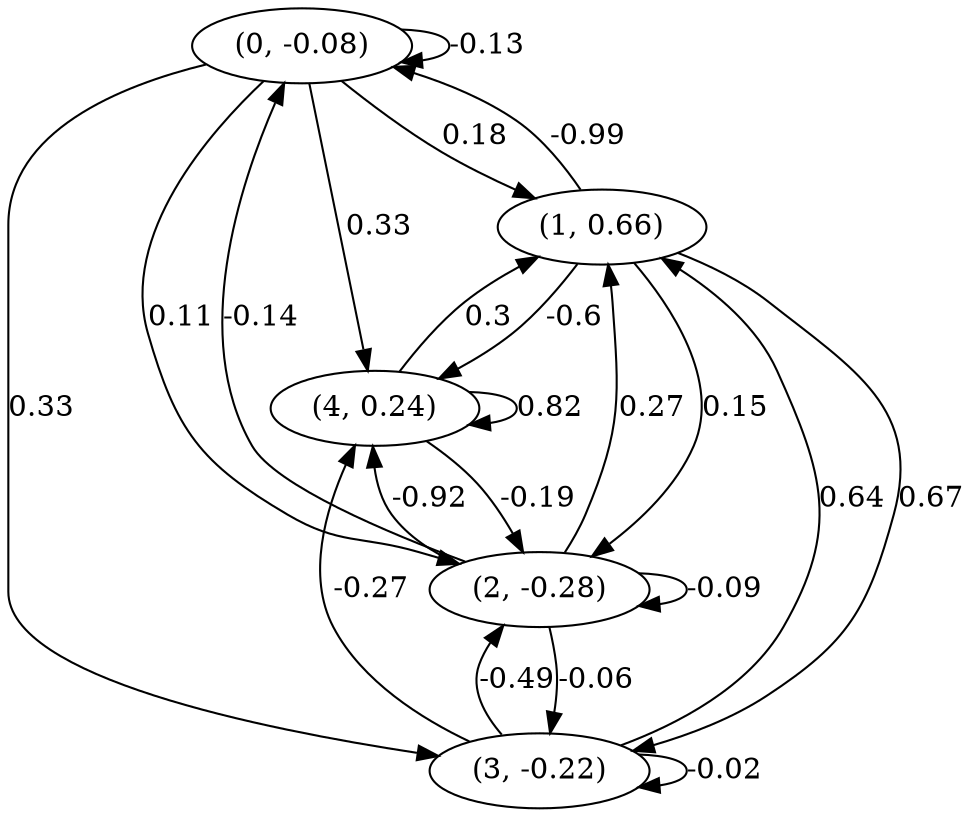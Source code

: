 digraph {
    0 [ label = "(0, -0.08)" ]
    1 [ label = "(1, 0.66)" ]
    2 [ label = "(2, -0.28)" ]
    3 [ label = "(3, -0.22)" ]
    4 [ label = "(4, 0.24)" ]
    0 -> 0 [ label = "-0.13" ]
    2 -> 2 [ label = "-0.09" ]
    3 -> 3 [ label = "-0.02" ]
    4 -> 4 [ label = "0.82" ]
    1 -> 0 [ label = "-0.99" ]
    2 -> 0 [ label = "-0.14" ]
    0 -> 1 [ label = "0.18" ]
    2 -> 1 [ label = "0.27" ]
    3 -> 1 [ label = "0.64" ]
    4 -> 1 [ label = "0.3" ]
    0 -> 2 [ label = "0.11" ]
    1 -> 2 [ label = "0.15" ]
    3 -> 2 [ label = "-0.49" ]
    4 -> 2 [ label = "-0.19" ]
    0 -> 3 [ label = "0.33" ]
    1 -> 3 [ label = "0.67" ]
    2 -> 3 [ label = "-0.06" ]
    0 -> 4 [ label = "0.33" ]
    1 -> 4 [ label = "-0.6" ]
    2 -> 4 [ label = "-0.92" ]
    3 -> 4 [ label = "-0.27" ]
}

